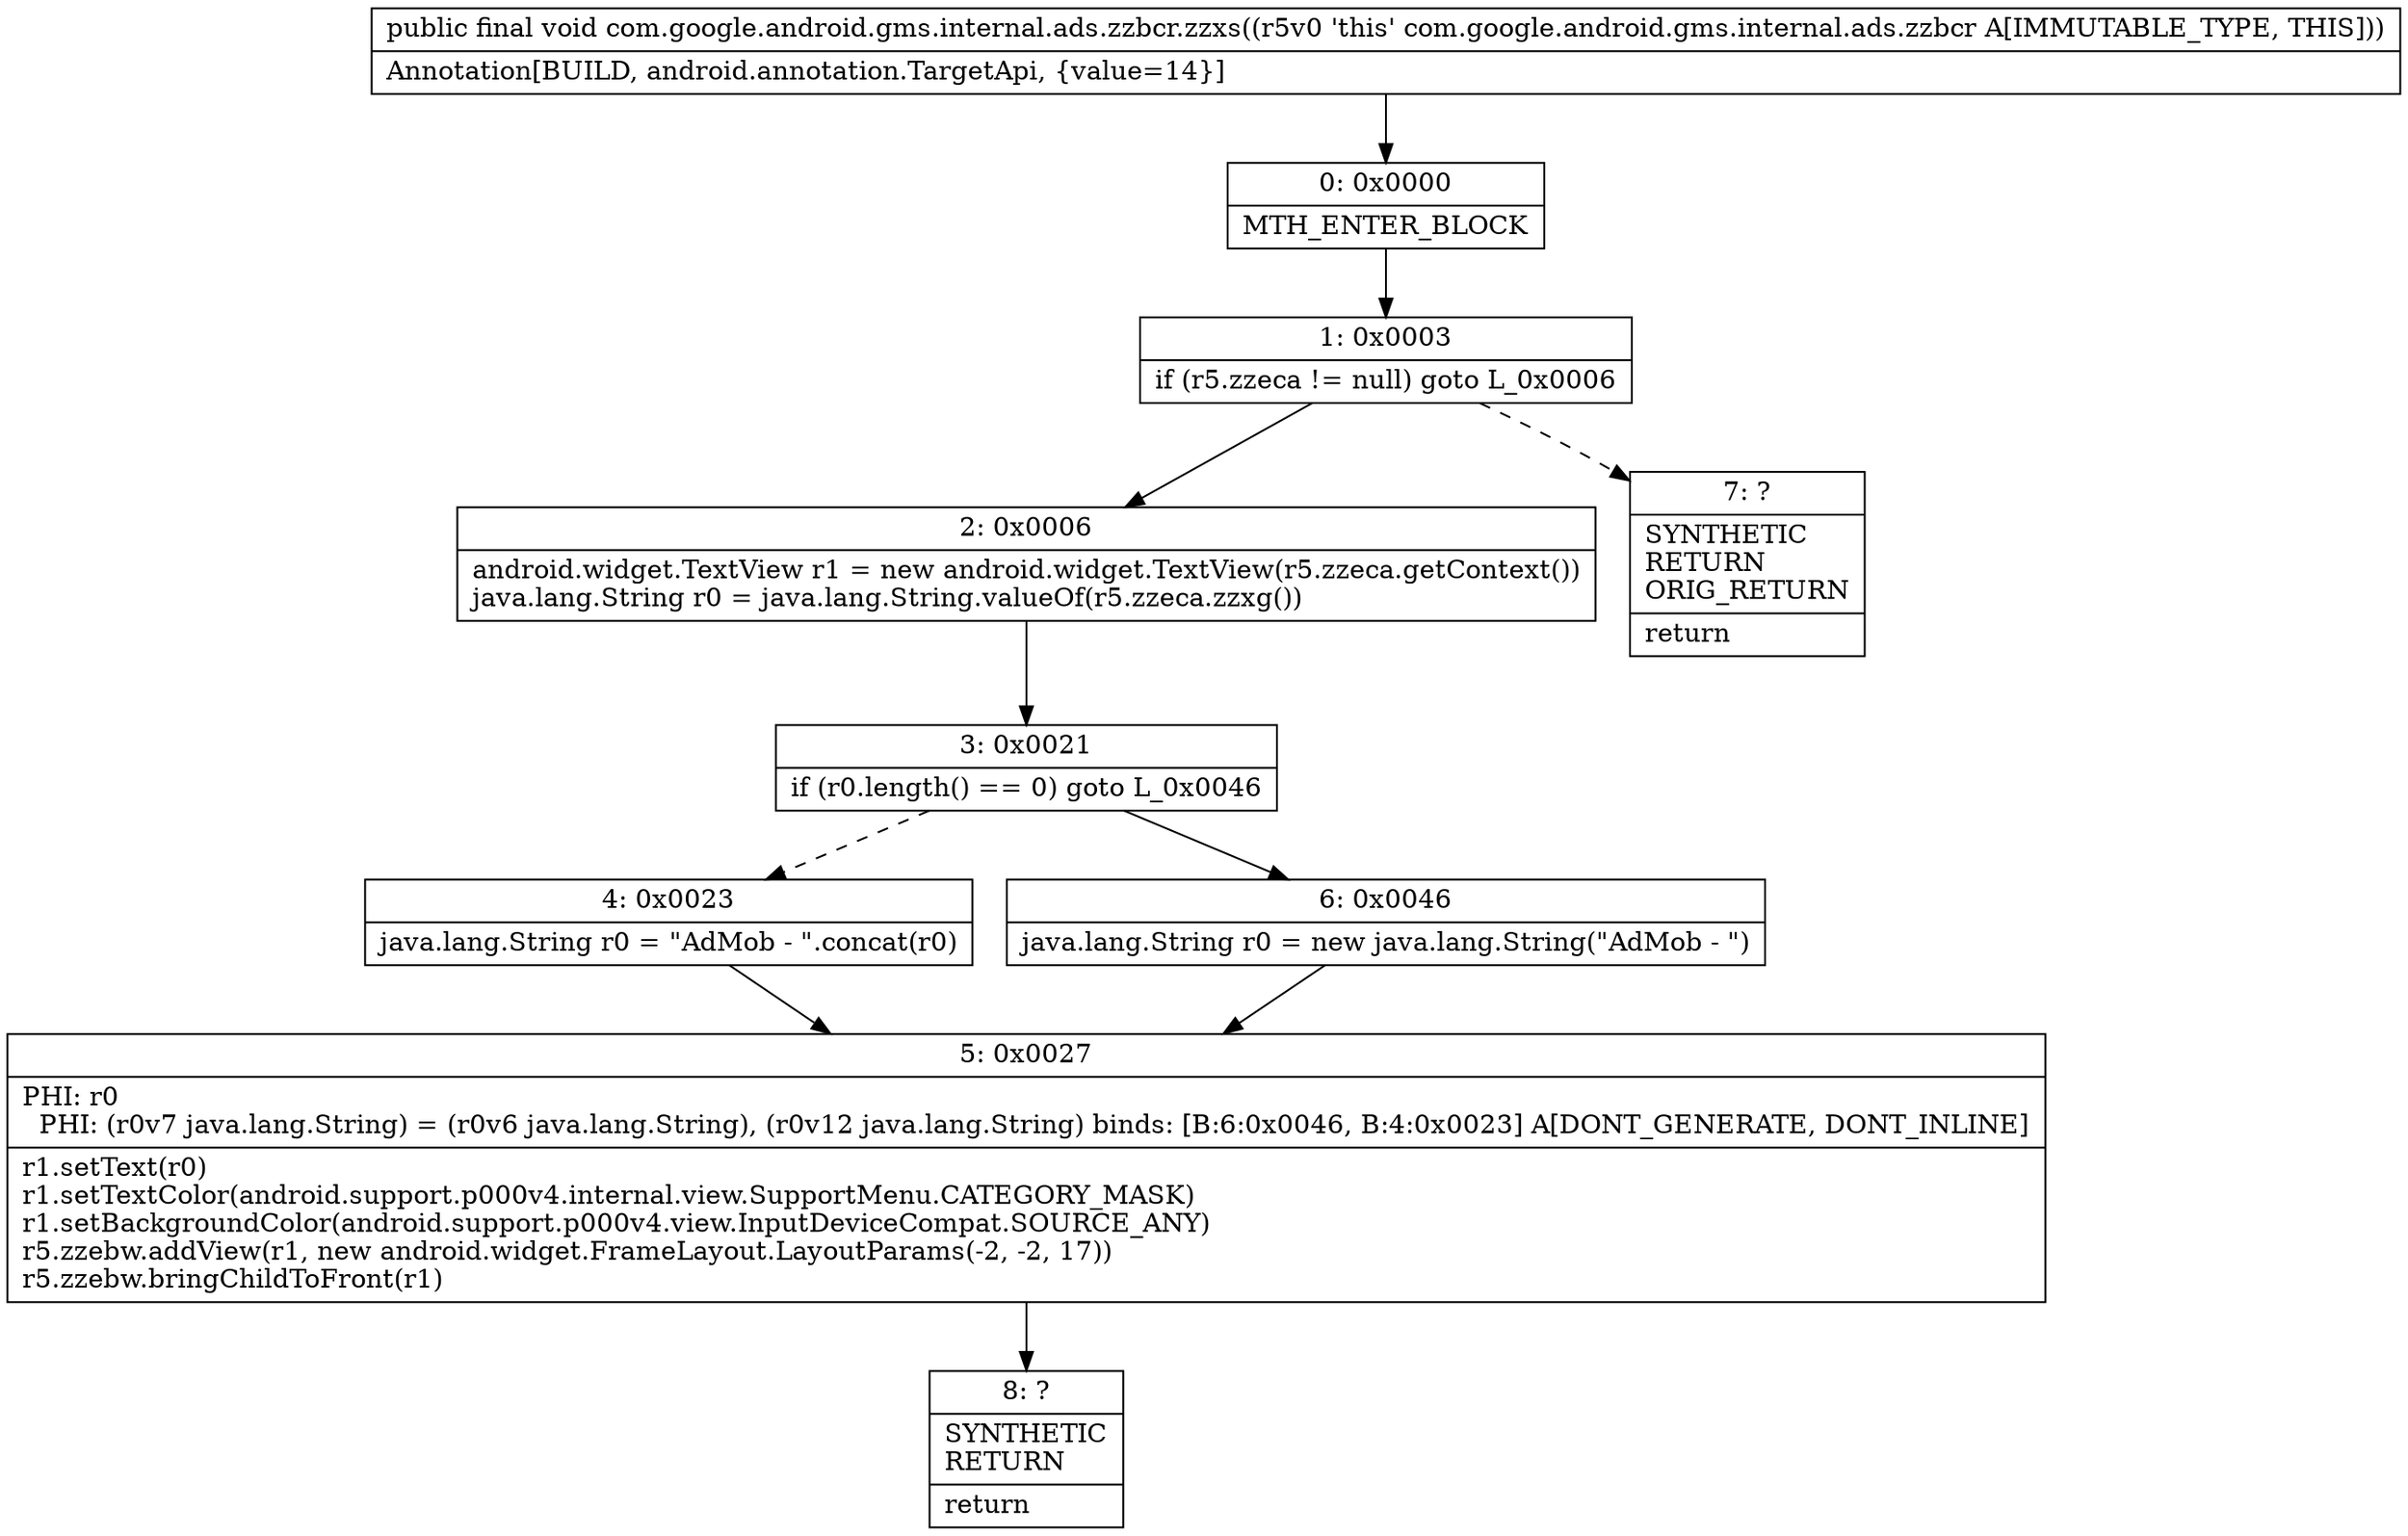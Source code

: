 digraph "CFG forcom.google.android.gms.internal.ads.zzbcr.zzxs()V" {
Node_0 [shape=record,label="{0\:\ 0x0000|MTH_ENTER_BLOCK\l}"];
Node_1 [shape=record,label="{1\:\ 0x0003|if (r5.zzeca != null) goto L_0x0006\l}"];
Node_2 [shape=record,label="{2\:\ 0x0006|android.widget.TextView r1 = new android.widget.TextView(r5.zzeca.getContext())\ljava.lang.String r0 = java.lang.String.valueOf(r5.zzeca.zzxg())\l}"];
Node_3 [shape=record,label="{3\:\ 0x0021|if (r0.length() == 0) goto L_0x0046\l}"];
Node_4 [shape=record,label="{4\:\ 0x0023|java.lang.String r0 = \"AdMob \- \".concat(r0)\l}"];
Node_5 [shape=record,label="{5\:\ 0x0027|PHI: r0 \l  PHI: (r0v7 java.lang.String) = (r0v6 java.lang.String), (r0v12 java.lang.String) binds: [B:6:0x0046, B:4:0x0023] A[DONT_GENERATE, DONT_INLINE]\l|r1.setText(r0)\lr1.setTextColor(android.support.p000v4.internal.view.SupportMenu.CATEGORY_MASK)\lr1.setBackgroundColor(android.support.p000v4.view.InputDeviceCompat.SOURCE_ANY)\lr5.zzebw.addView(r1, new android.widget.FrameLayout.LayoutParams(\-2, \-2, 17))\lr5.zzebw.bringChildToFront(r1)\l}"];
Node_6 [shape=record,label="{6\:\ 0x0046|java.lang.String r0 = new java.lang.String(\"AdMob \- \")\l}"];
Node_7 [shape=record,label="{7\:\ ?|SYNTHETIC\lRETURN\lORIG_RETURN\l|return\l}"];
Node_8 [shape=record,label="{8\:\ ?|SYNTHETIC\lRETURN\l|return\l}"];
MethodNode[shape=record,label="{public final void com.google.android.gms.internal.ads.zzbcr.zzxs((r5v0 'this' com.google.android.gms.internal.ads.zzbcr A[IMMUTABLE_TYPE, THIS]))  | Annotation[BUILD, android.annotation.TargetApi, \{value=14\}]\l}"];
MethodNode -> Node_0;
Node_0 -> Node_1;
Node_1 -> Node_2;
Node_1 -> Node_7[style=dashed];
Node_2 -> Node_3;
Node_3 -> Node_4[style=dashed];
Node_3 -> Node_6;
Node_4 -> Node_5;
Node_5 -> Node_8;
Node_6 -> Node_5;
}

